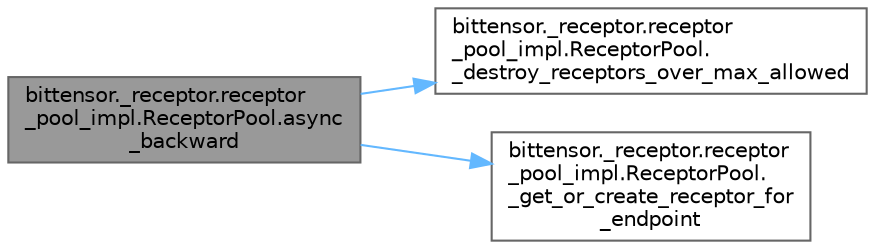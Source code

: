 digraph "bittensor._receptor.receptor_pool_impl.ReceptorPool.async_backward"
{
 // LATEX_PDF_SIZE
  bgcolor="transparent";
  edge [fontname=Helvetica,fontsize=10,labelfontname=Helvetica,labelfontsize=10];
  node [fontname=Helvetica,fontsize=10,shape=box,height=0.2,width=0.4];
  rankdir="LR";
  Node1 [label="bittensor._receptor.receptor\l_pool_impl.ReceptorPool.async\l_backward",height=0.2,width=0.4,color="gray40", fillcolor="grey60", style="filled", fontcolor="black",tooltip=" "];
  Node1 -> Node2 [color="steelblue1",style="solid"];
  Node2 [label="bittensor._receptor.receptor\l_pool_impl.ReceptorPool.\l_destroy_receptors_over_max_allowed",height=0.2,width=0.4,color="grey40", fillcolor="white", style="filled",URL="$classbittensor_1_1__receptor_1_1receptor__pool__impl_1_1_receptor_pool.html#a8a292677792180d2442a329c4e9cf4cc",tooltip=" "];
  Node1 -> Node3 [color="steelblue1",style="solid"];
  Node3 [label="bittensor._receptor.receptor\l_pool_impl.ReceptorPool.\l_get_or_create_receptor_for\l_endpoint",height=0.2,width=0.4,color="grey40", fillcolor="white", style="filled",URL="$classbittensor_1_1__receptor_1_1receptor__pool__impl_1_1_receptor_pool.html#a56f40e3c307b90ccb4b1b7a00c4cf8f7",tooltip=" "];
}
